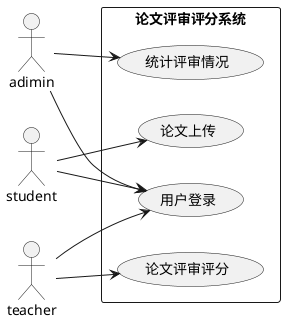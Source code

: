 @startuml
left to right direction

actor adimin as aa
actor student as sa
actor teacher as ta
rectangle 论文评审评分系统 {
    usecase login as "用户登录"
    usecase upload as "论文上传"
    usecase reviweComment as "论文评审评分"
    usecase statistic as "统计评审情况"
}
aa --> login
sa --> login
ta --> login
sa --> upload
ta --> reviweComment
aa --> statistic

@enduml